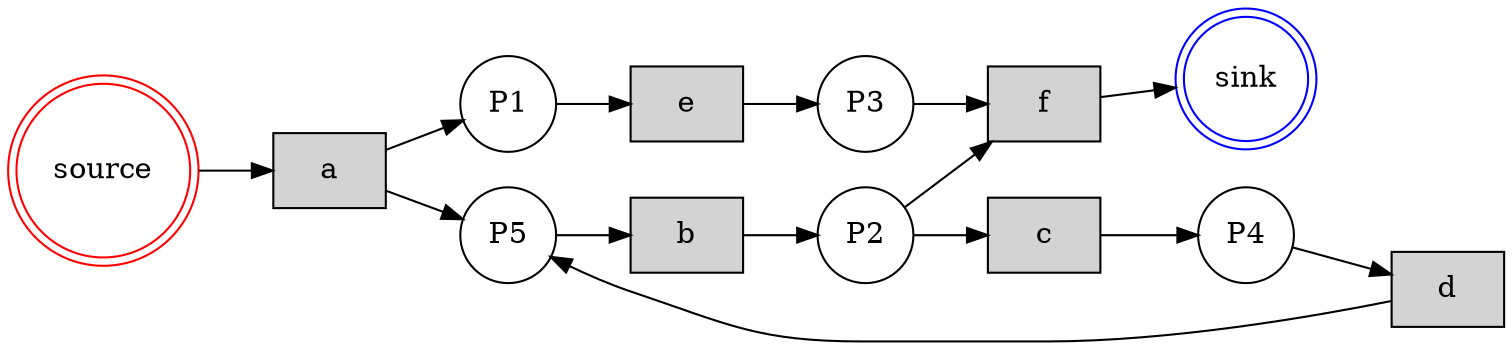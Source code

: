 // this petri net is derived from alpha algorithm
digraph {
	rankdir=LR
	a [shape=rectangle style=filled]
	b [shape=rectangle style=filled]
	e [shape=rectangle style=filled]
	f [shape=rectangle style=filled]
	c [shape=rectangle style=filled]
	d [shape=rectangle style=filled]
	source [color=red shape=doublecircle]
	P1 [shape=circle]
	P2 [shape=circle]
	P3 [shape=circle]
	P4 [shape=circle]
	P5 [shape=circle]
	sink [color=blue shape=doublecircle]
	a -> P1
	a -> P5
	b -> P2
	e -> P3
	f -> sink
	c -> P4
	d -> P5
	source -> a
	P1 -> e
	P2 -> f
	P2 -> c
	P3 -> f
	P4 -> d
	P5 -> b
}
